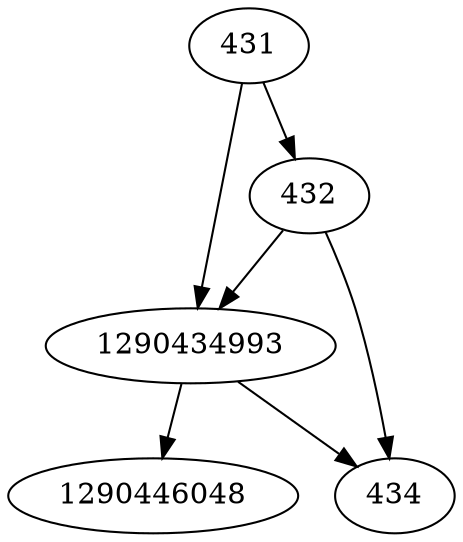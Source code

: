strict digraph  {
1290446048;
431;
432;
1290434993;
434;
431 -> 1290434993;
431 -> 432;
432 -> 1290434993;
432 -> 434;
1290434993 -> 434;
1290434993 -> 1290446048;
}
